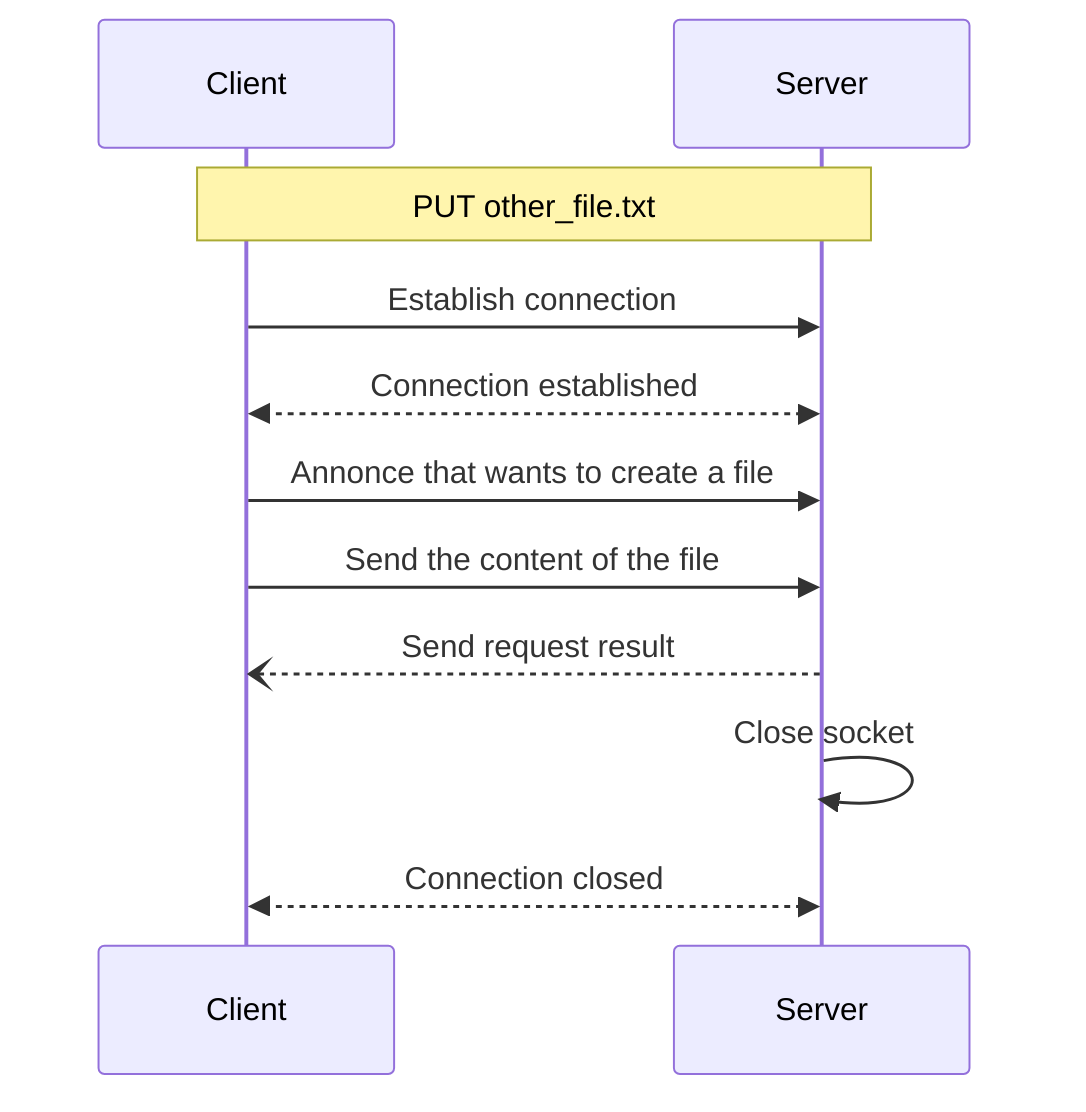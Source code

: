 sequenceDiagram
    participant Client
    participant Server

    Note over Client,Server: PUT other_file.txt
    Client->>Server: Establish connection
    Server<<-->>Client: Connection established
    Client->>Server: Annonce that wants to create a file
    Client->>Server: Send the content of the file
    Server--)Client: Send request result
    Server->>Server: Close socket
    Server<<-->>Client: Connection closed